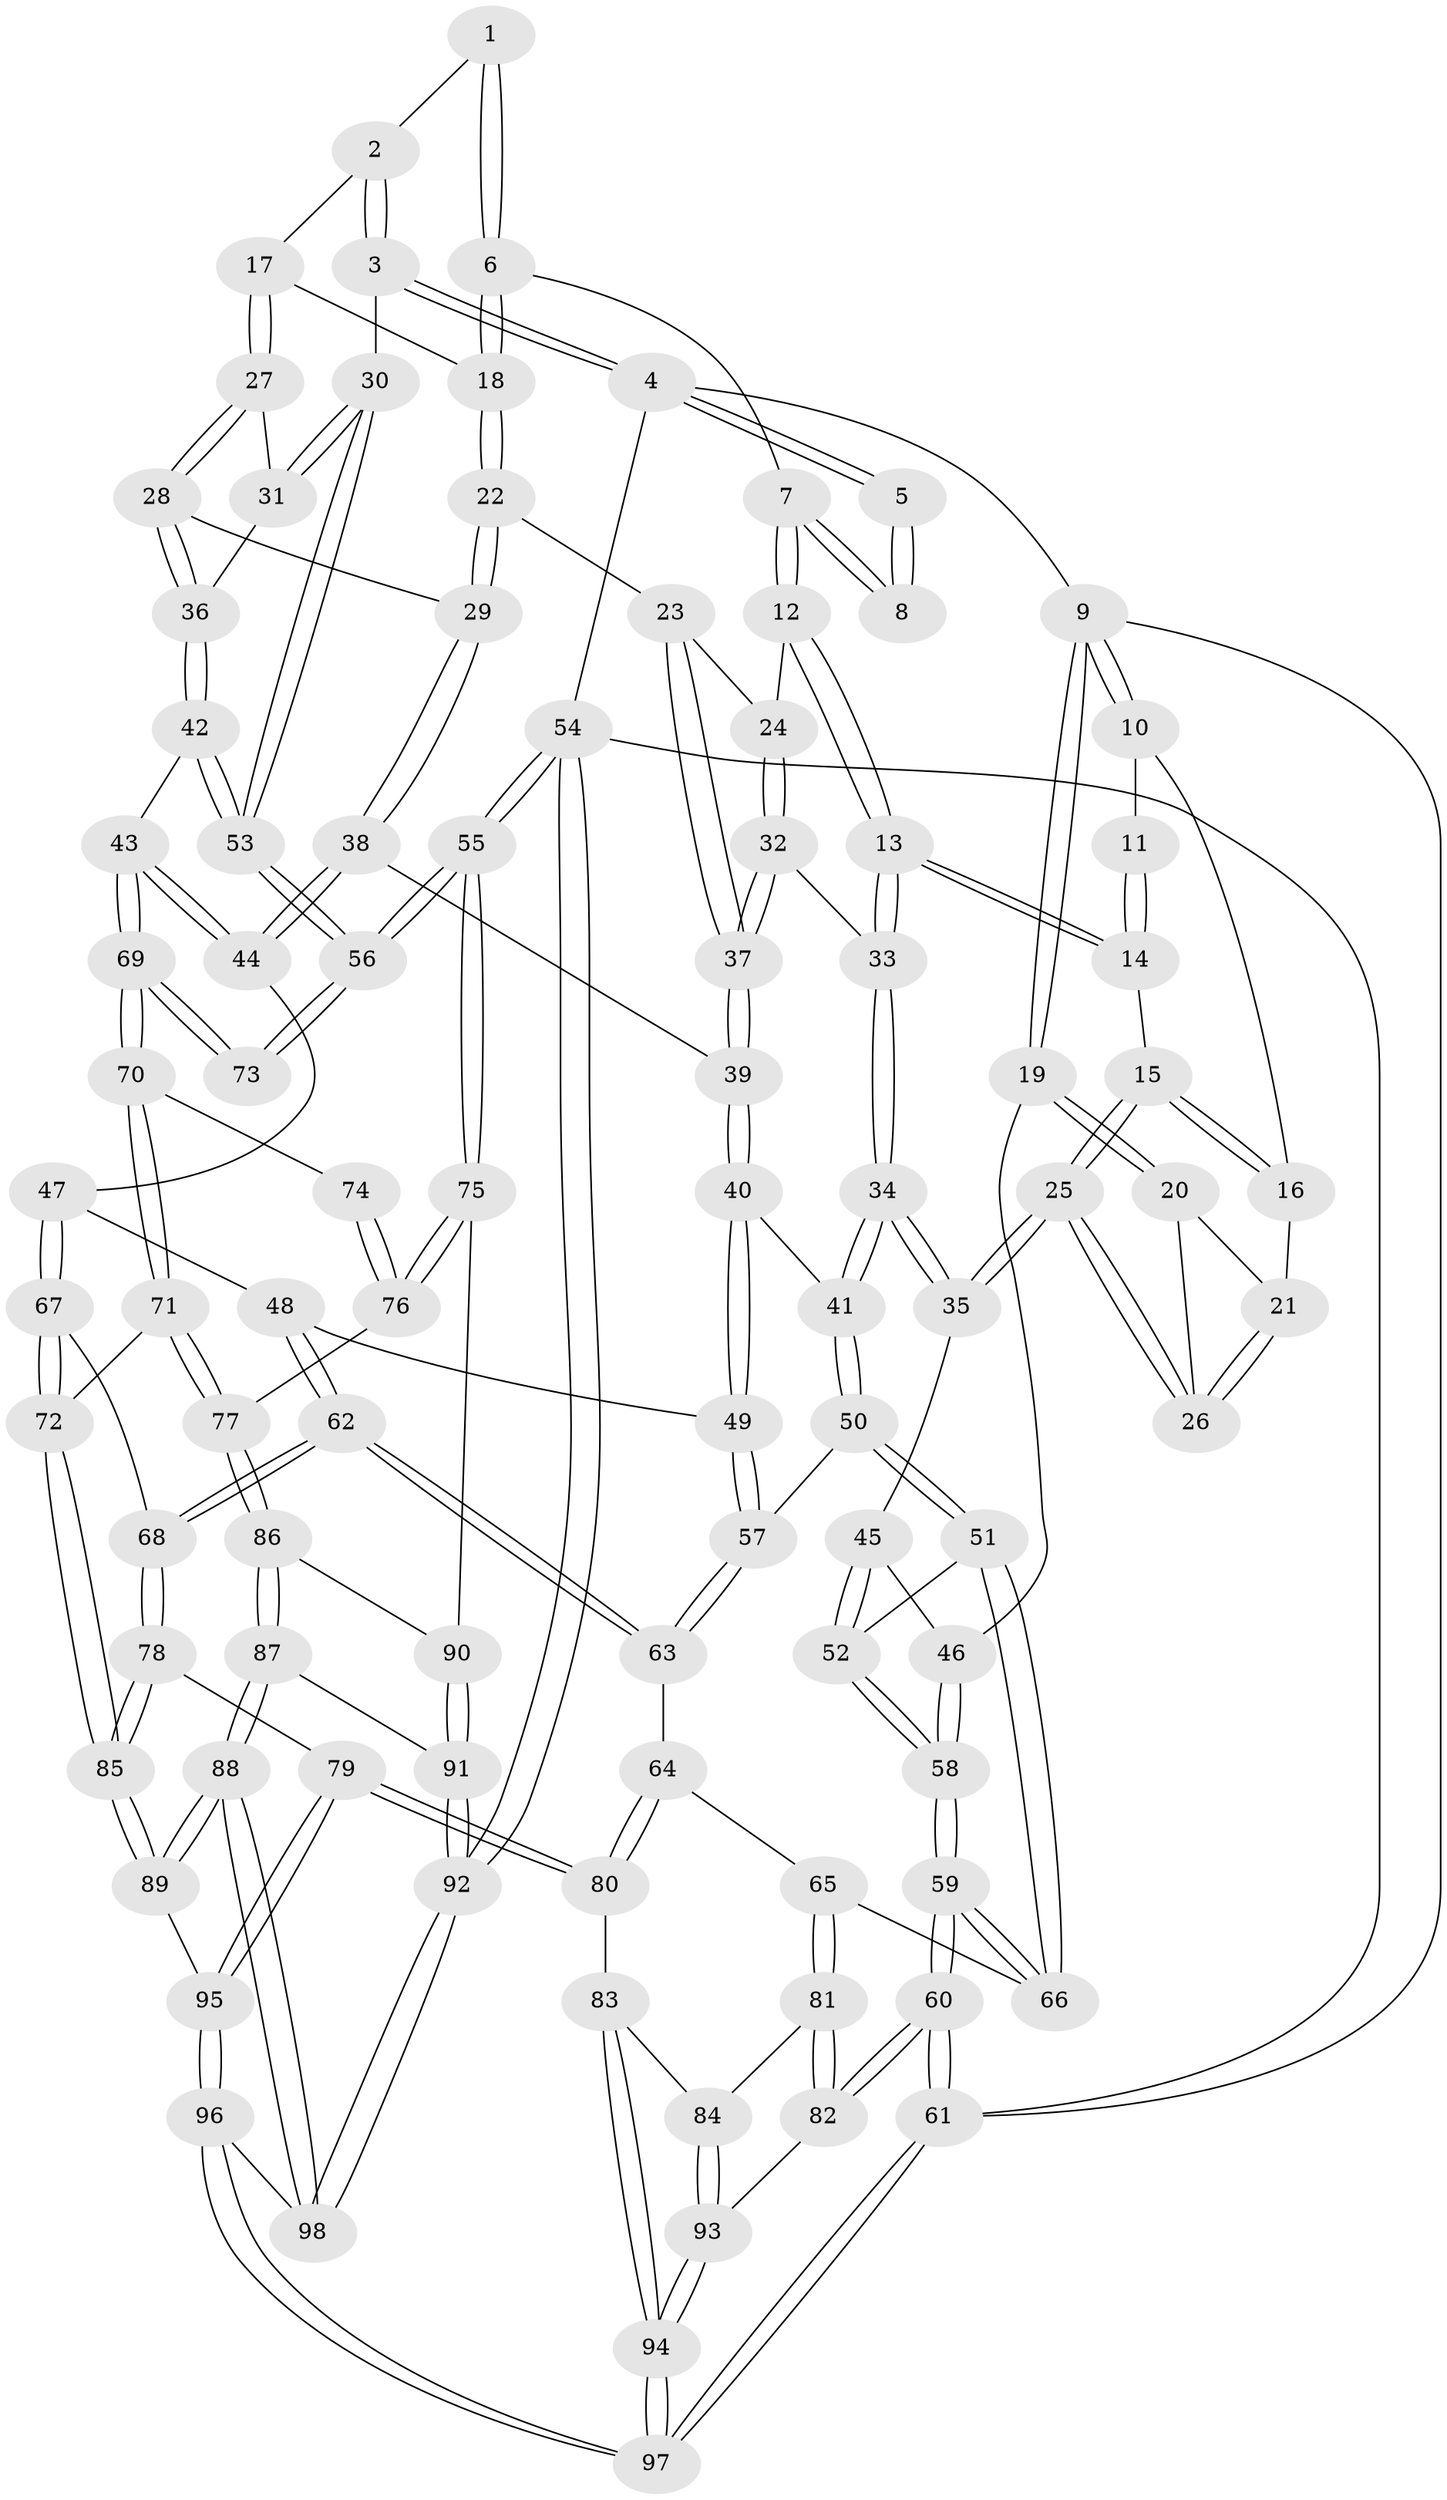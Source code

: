 // coarse degree distribution, {5: 0.5147058823529411, 7: 0.014705882352941176, 3: 0.08823529411764706, 6: 0.11764705882352941, 4: 0.25, 8: 0.014705882352941176}
// Generated by graph-tools (version 1.1) at 2025/21/03/04/25 18:21:07]
// undirected, 98 vertices, 242 edges
graph export_dot {
graph [start="1"]
  node [color=gray90,style=filled];
  1 [pos="+0.7479289479789096+0.03543849771852071"];
  2 [pos="+0.7675118727438646+0.06172430347446189"];
  3 [pos="+1+0.0375329228960234"];
  4 [pos="+1+0"];
  5 [pos="+0.6928634077948855+0"];
  6 [pos="+0.5985543360103549+0.08724233187365933"];
  7 [pos="+0.5082322549544064+0"];
  8 [pos="+0.47826019605438275+0"];
  9 [pos="+0+0"];
  10 [pos="+0.20114395576864552+0"];
  11 [pos="+0.30189734025161263+0"];
  12 [pos="+0.44264272485041106+0.12443604971543284"];
  13 [pos="+0.3676518258335266+0.18392077611892402"];
  14 [pos="+0.3675625070439701+0.18386537815876655"];
  15 [pos="+0.26694997378860214+0.15342698750231584"];
  16 [pos="+0.19247303509675734+0.01100791599826899"];
  17 [pos="+0.7478178416805944+0.13793494551283922"];
  18 [pos="+0.6006087680373099+0.09363248032569448"];
  19 [pos="+0+0.1678656411600418"];
  20 [pos="+0+0.1771012155213044"];
  21 [pos="+0.12159768221417243+0.12388398332068133"];
  22 [pos="+0.5927555855769001+0.22018658407103844"];
  23 [pos="+0.5904068872762535+0.2202596217846588"];
  24 [pos="+0.5248421005350257+0.20733980629457177"];
  25 [pos="+0.17317343129944773+0.3019476805849959"];
  26 [pos="+0.17111440416031296+0.2991018693264451"];
  27 [pos="+0.7651169180173732+0.19720569497569357"];
  28 [pos="+0.7047813822817885+0.256260434702621"];
  29 [pos="+0.6260942381851572+0.2567241657705178"];
  30 [pos="+1+0.151352206486926"];
  31 [pos="+0.8600934051449955+0.20269544476446175"];
  32 [pos="+0.4063540795025377+0.2622734109957138"];
  33 [pos="+0.3808223996269537+0.24702473949233644"];
  34 [pos="+0.23703427868847698+0.36590819687300585"];
  35 [pos="+0.1788146289554829+0.3368304593468937"];
  36 [pos="+0.7857965082394737+0.39434067447966653"];
  37 [pos="+0.44821708589678966+0.32240132678430555"];
  38 [pos="+0.5958569365400105+0.34072953631149405"];
  39 [pos="+0.4602658164179829+0.3633206556354059"];
  40 [pos="+0.454162751325114+0.3794500454565981"];
  41 [pos="+0.26275853162204144+0.40489113004540056"];
  42 [pos="+0.8002103237407726+0.4355443118354816"];
  43 [pos="+0.6691172830114449+0.5186187480061508"];
  44 [pos="+0.6519499582575305+0.5146876361418632"];
  45 [pos="+0.1698026724099145+0.3417960023355617"];
  46 [pos="+0+0.29000631324849435"];
  47 [pos="+0.6031018877339889+0.5279218797207095"];
  48 [pos="+0.4833666931840717+0.4864470641299236"];
  49 [pos="+0.47535000414834233+0.47899383020327246"];
  50 [pos="+0.2779744541273446+0.47577704751762045"];
  51 [pos="+0.1152699815076137+0.5663079056671125"];
  52 [pos="+0.05646798571383856+0.4775866180874013"];
  53 [pos="+1+0.4564337153860748"];
  54 [pos="+1+1"];
  55 [pos="+1+0.9258747933389934"];
  56 [pos="+1+0.9107446760681319"];
  57 [pos="+0.3003671438678275+0.5054270242514864"];
  58 [pos="+0+0.46688211733236845"];
  59 [pos="+0+0.7451870846623627"];
  60 [pos="+0+0.766358224038756"];
  61 [pos="+0+1"];
  62 [pos="+0.37675464058123315+0.6797105060411164"];
  63 [pos="+0.3180137704475346+0.6471858542271866"];
  64 [pos="+0.23817624015821445+0.6744153534439191"];
  65 [pos="+0.1756652672092343+0.6776347774639815"];
  66 [pos="+0.11597207992124711+0.5888415546143829"];
  67 [pos="+0.49539123087351683+0.7013242228744837"];
  68 [pos="+0.38511538645675997+0.6883617312961929"];
  69 [pos="+0.689852987410292+0.5665631301093271"];
  70 [pos="+0.5936355454819521+0.7195141511867501"];
  71 [pos="+0.5486734502839735+0.7496721146485825"];
  72 [pos="+0.5300760423458831+0.7407421116482166"];
  73 [pos="+0.739232234467379+0.6532065033891159"];
  74 [pos="+0.7058074577173631+0.6821804979133179"];
  75 [pos="+0.7018908821612859+0.8237046053414592"];
  76 [pos="+0.6525857547777452+0.7684022407151868"];
  77 [pos="+0.5510748179613439+0.7520929513361656"];
  78 [pos="+0.36306356969163517+0.793576536409074"];
  79 [pos="+0.2609897751496298+0.8632141678312388"];
  80 [pos="+0.25841626811700386+0.8625375308114124"];
  81 [pos="+0.12418201190050232+0.7491038882834494"];
  82 [pos="+0+0.7943829401143839"];
  83 [pos="+0.2239739720764568+0.8651152585482887"];
  84 [pos="+0.18762576388627034+0.8468046386194726"];
  85 [pos="+0.4449055972458018+0.9090605297142633"];
  86 [pos="+0.5796116432937005+0.8318721631198814"];
  87 [pos="+0.5307579824802297+0.903677427918155"];
  88 [pos="+0.4686923704323141+0.9641102765460107"];
  89 [pos="+0.44982061683348395+0.9359036523298385"];
  90 [pos="+0.6204864390230751+0.8555653780015223"];
  91 [pos="+0.625633223725266+0.9003088695293217"];
  92 [pos="+0.7775314412597251+1"];
  93 [pos="+0.08452425460335015+0.9119326850204585"];
  94 [pos="+0.12544279253921192+1"];
  95 [pos="+0.29417746197335704+0.9189734207927013"];
  96 [pos="+0.23217054572833612+1"];
  97 [pos="+0.12092856806531037+1"];
  98 [pos="+0.5215455922653998+1"];
  1 -- 2;
  1 -- 6;
  1 -- 6;
  2 -- 3;
  2 -- 3;
  2 -- 17;
  3 -- 4;
  3 -- 4;
  3 -- 30;
  4 -- 5;
  4 -- 5;
  4 -- 9;
  4 -- 54;
  5 -- 8;
  5 -- 8;
  6 -- 7;
  6 -- 18;
  6 -- 18;
  7 -- 8;
  7 -- 8;
  7 -- 12;
  7 -- 12;
  9 -- 10;
  9 -- 10;
  9 -- 19;
  9 -- 19;
  9 -- 61;
  10 -- 11;
  10 -- 16;
  11 -- 14;
  11 -- 14;
  12 -- 13;
  12 -- 13;
  12 -- 24;
  13 -- 14;
  13 -- 14;
  13 -- 33;
  13 -- 33;
  14 -- 15;
  15 -- 16;
  15 -- 16;
  15 -- 25;
  15 -- 25;
  16 -- 21;
  17 -- 18;
  17 -- 27;
  17 -- 27;
  18 -- 22;
  18 -- 22;
  19 -- 20;
  19 -- 20;
  19 -- 46;
  20 -- 21;
  20 -- 26;
  21 -- 26;
  21 -- 26;
  22 -- 23;
  22 -- 29;
  22 -- 29;
  23 -- 24;
  23 -- 37;
  23 -- 37;
  24 -- 32;
  24 -- 32;
  25 -- 26;
  25 -- 26;
  25 -- 35;
  25 -- 35;
  27 -- 28;
  27 -- 28;
  27 -- 31;
  28 -- 29;
  28 -- 36;
  28 -- 36;
  29 -- 38;
  29 -- 38;
  30 -- 31;
  30 -- 31;
  30 -- 53;
  30 -- 53;
  31 -- 36;
  32 -- 33;
  32 -- 37;
  32 -- 37;
  33 -- 34;
  33 -- 34;
  34 -- 35;
  34 -- 35;
  34 -- 41;
  34 -- 41;
  35 -- 45;
  36 -- 42;
  36 -- 42;
  37 -- 39;
  37 -- 39;
  38 -- 39;
  38 -- 44;
  38 -- 44;
  39 -- 40;
  39 -- 40;
  40 -- 41;
  40 -- 49;
  40 -- 49;
  41 -- 50;
  41 -- 50;
  42 -- 43;
  42 -- 53;
  42 -- 53;
  43 -- 44;
  43 -- 44;
  43 -- 69;
  43 -- 69;
  44 -- 47;
  45 -- 46;
  45 -- 52;
  45 -- 52;
  46 -- 58;
  46 -- 58;
  47 -- 48;
  47 -- 67;
  47 -- 67;
  48 -- 49;
  48 -- 62;
  48 -- 62;
  49 -- 57;
  49 -- 57;
  50 -- 51;
  50 -- 51;
  50 -- 57;
  51 -- 52;
  51 -- 66;
  51 -- 66;
  52 -- 58;
  52 -- 58;
  53 -- 56;
  53 -- 56;
  54 -- 55;
  54 -- 55;
  54 -- 92;
  54 -- 92;
  54 -- 61;
  55 -- 56;
  55 -- 56;
  55 -- 75;
  55 -- 75;
  56 -- 73;
  56 -- 73;
  57 -- 63;
  57 -- 63;
  58 -- 59;
  58 -- 59;
  59 -- 60;
  59 -- 60;
  59 -- 66;
  59 -- 66;
  60 -- 61;
  60 -- 61;
  60 -- 82;
  60 -- 82;
  61 -- 97;
  61 -- 97;
  62 -- 63;
  62 -- 63;
  62 -- 68;
  62 -- 68;
  63 -- 64;
  64 -- 65;
  64 -- 80;
  64 -- 80;
  65 -- 66;
  65 -- 81;
  65 -- 81;
  67 -- 68;
  67 -- 72;
  67 -- 72;
  68 -- 78;
  68 -- 78;
  69 -- 70;
  69 -- 70;
  69 -- 73;
  69 -- 73;
  70 -- 71;
  70 -- 71;
  70 -- 74;
  71 -- 72;
  71 -- 77;
  71 -- 77;
  72 -- 85;
  72 -- 85;
  74 -- 76;
  74 -- 76;
  75 -- 76;
  75 -- 76;
  75 -- 90;
  76 -- 77;
  77 -- 86;
  77 -- 86;
  78 -- 79;
  78 -- 85;
  78 -- 85;
  79 -- 80;
  79 -- 80;
  79 -- 95;
  79 -- 95;
  80 -- 83;
  81 -- 82;
  81 -- 82;
  81 -- 84;
  82 -- 93;
  83 -- 84;
  83 -- 94;
  83 -- 94;
  84 -- 93;
  84 -- 93;
  85 -- 89;
  85 -- 89;
  86 -- 87;
  86 -- 87;
  86 -- 90;
  87 -- 88;
  87 -- 88;
  87 -- 91;
  88 -- 89;
  88 -- 89;
  88 -- 98;
  88 -- 98;
  89 -- 95;
  90 -- 91;
  90 -- 91;
  91 -- 92;
  91 -- 92;
  92 -- 98;
  92 -- 98;
  93 -- 94;
  93 -- 94;
  94 -- 97;
  94 -- 97;
  95 -- 96;
  95 -- 96;
  96 -- 97;
  96 -- 97;
  96 -- 98;
}

